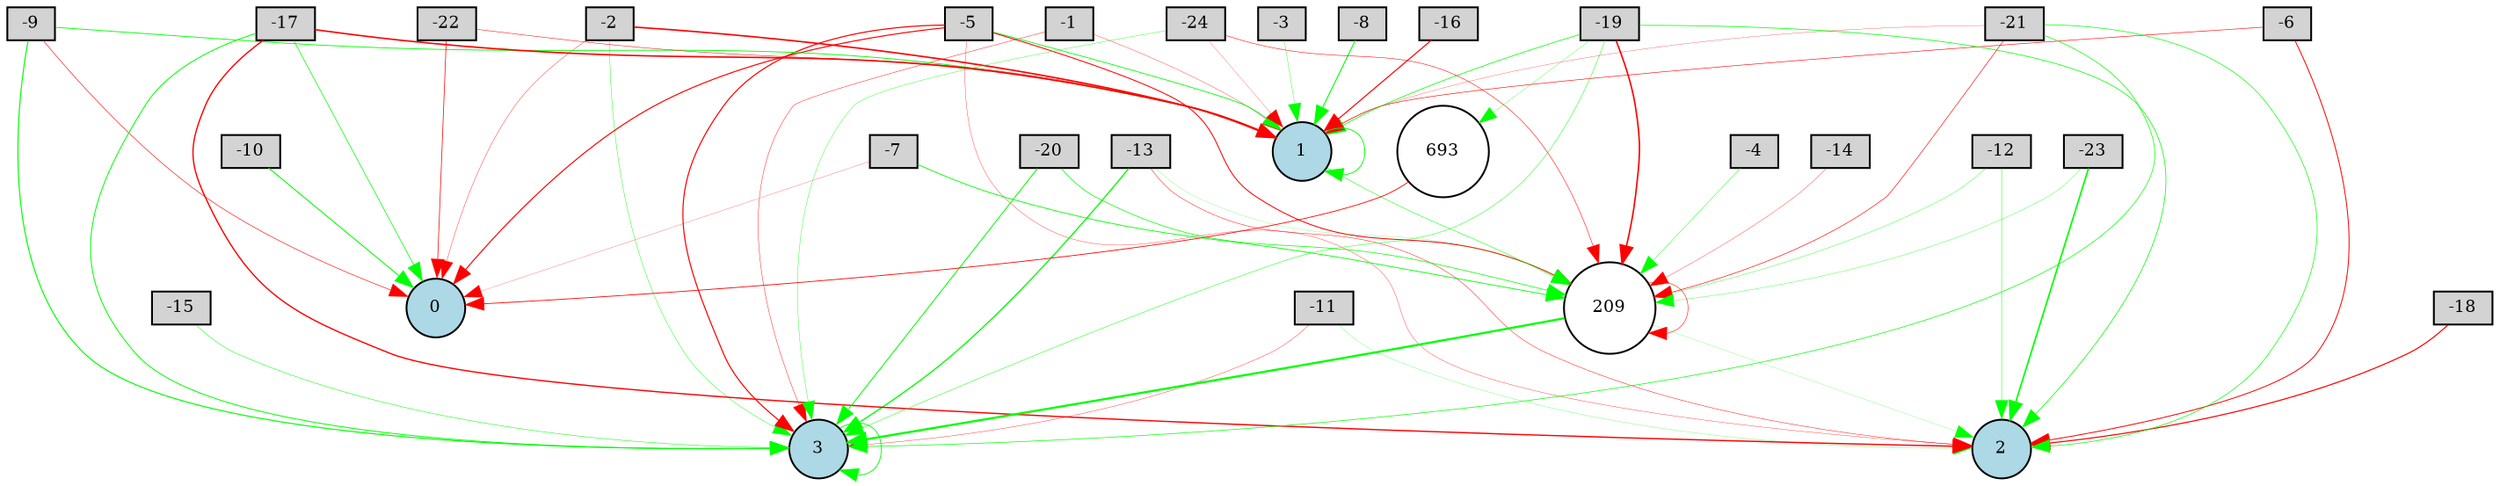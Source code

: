 digraph {
	node [fontsize=9 height=0.2 shape=circle width=0.2]
	-1 [fillcolor=lightgray shape=box style=filled]
	-2 [fillcolor=lightgray shape=box style=filled]
	-3 [fillcolor=lightgray shape=box style=filled]
	-4 [fillcolor=lightgray shape=box style=filled]
	-5 [fillcolor=lightgray shape=box style=filled]
	-6 [fillcolor=lightgray shape=box style=filled]
	-7 [fillcolor=lightgray shape=box style=filled]
	-8 [fillcolor=lightgray shape=box style=filled]
	-9 [fillcolor=lightgray shape=box style=filled]
	-10 [fillcolor=lightgray shape=box style=filled]
	-11 [fillcolor=lightgray shape=box style=filled]
	-12 [fillcolor=lightgray shape=box style=filled]
	-13 [fillcolor=lightgray shape=box style=filled]
	-14 [fillcolor=lightgray shape=box style=filled]
	-15 [fillcolor=lightgray shape=box style=filled]
	-16 [fillcolor=lightgray shape=box style=filled]
	-17 [fillcolor=lightgray shape=box style=filled]
	-18 [fillcolor=lightgray shape=box style=filled]
	-19 [fillcolor=lightgray shape=box style=filled]
	-20 [fillcolor=lightgray shape=box style=filled]
	-21 [fillcolor=lightgray shape=box style=filled]
	-22 [fillcolor=lightgray shape=box style=filled]
	-23 [fillcolor=lightgray shape=box style=filled]
	-24 [fillcolor=lightgray shape=box style=filled]
	0 [fillcolor=lightblue style=filled]
	1 [fillcolor=lightblue style=filled]
	2 [fillcolor=lightblue style=filled]
	3 [fillcolor=lightblue style=filled]
	209 [fillcolor=white style=filled]
	693 [fillcolor=white style=filled]
	-21 -> 209 [color=red penwidth=0.3129921617658711 style=solid]
	-4 -> 209 [color=green penwidth=0.2123943912819282 style=solid]
	-7 -> 209 [color=green penwidth=0.4350104975505915 style=solid]
	-19 -> 3 [color=green penwidth=0.23092099133592223 style=solid]
	-24 -> 1 [color=red penwidth=0.1197874361867398 style=solid]
	-2 -> 1 [color=red penwidth=0.8219561958781068 style=solid]
	-17 -> 0 [color=green penwidth=0.3654893291662362 style=solid]
	-7 -> 0 [color=red penwidth=0.11771308012239469 style=solid]
	-21 -> 1 [color=red penwidth=0.13507152731338043 style=solid]
	-13 -> 3 [color=green penwidth=0.6684949742181572 style=solid]
	-8 -> 1 [color=green penwidth=0.5379479826277322 style=solid]
	-22 -> 0 [color=red penwidth=0.366266318511451 style=solid]
	-17 -> 1 [color=red penwidth=0.802853729858359 style=solid]
	-20 -> 3 [color=green penwidth=0.5047415370805683 style=solid]
	-2 -> 0 [color=red penwidth=0.18369962830449088 style=solid]
	-1 -> 1 [color=red penwidth=0.16521473725813474 style=solid]
	-5 -> 1 [color=green penwidth=0.4213615044607255 style=solid]
	-19 -> 2 [color=green penwidth=0.3742042039842459 style=solid]
	-6 -> 1 [color=red penwidth=0.30198347566163175 style=solid]
	-9 -> 3 [color=green penwidth=0.582888694863786 style=solid]
	-17 -> 3 [color=green penwidth=0.49541504586152896 style=solid]
	-19 -> 693 [color=green penwidth=0.14980167453399817 style=solid]
	-19 -> 209 [color=red penwidth=0.8162191483965727 style=solid]
	-13 -> 2 [color=red penwidth=0.22688230513565663 style=solid]
	-5 -> 209 [color=red penwidth=0.5082016436912783 style=solid]
	-22 -> 1 [color=red penwidth=0.2524020764250208 style=solid]
	-9 -> 1 [color=green penwidth=0.4417582840509995 style=solid]
	-18 -> 2 [color=red penwidth=0.5969851411251665 style=solid]
	-12 -> 209 [color=green penwidth=0.1813299803588967 style=solid]
	-10 -> 0 [color=green penwidth=0.5240148726749914 style=solid]
	1 -> 1 [color=green penwidth=0.4425468391328551 style=solid]
	-5 -> 0 [color=red penwidth=0.5782876854577631 style=solid]
	-19 -> 1 [color=green penwidth=0.37282690712610056 style=solid]
	-24 -> 3 [color=green penwidth=0.18802947723280744 style=solid]
	-17 -> 2 [color=red penwidth=0.7088445106017885 style=solid]
	-23 -> 2 [color=green penwidth=0.8494804639176858 style=solid]
	-12 -> 2 [color=green penwidth=0.2434345135795065 style=solid]
	-21 -> 3 [color=green penwidth=0.3492925114429351 style=solid]
	-11 -> 3 [color=red penwidth=0.1820372239769729 style=solid]
	-16 -> 1 [color=red penwidth=0.5889511237495875 style=solid]
	-3 -> 1 [color=green penwidth=0.18714118350142384 style=solid]
	209 -> 3 [color=green penwidth=1.1492300299963212 style=solid]
	-9 -> 0 [color=red penwidth=0.2962405689891072 style=solid]
	-23 -> 209 [color=green penwidth=0.16696014625123934 style=solid]
	-5 -> 3 [color=red penwidth=0.6035557587970556 style=solid]
	3 -> 3 [color=green penwidth=0.44181183227101106 style=solid]
	693 -> 0 [color=red penwidth=0.42627536154152335 style=solid]
	-1 -> 3 [color=red penwidth=0.2136328101929666 style=solid]
	-21 -> 2 [color=green penwidth=0.3433104198439759 style=solid]
	-13 -> 209 [color=green penwidth=0.10243390089165627 style=solid]
	-11 -> 2 [color=green penwidth=0.124363972700624 style=solid]
	-14 -> 209 [color=red penwidth=0.16493278102707126 style=solid]
	-6 -> 2 [color=red penwidth=0.49183240655252747 style=solid]
	209 -> 2 [color=green penwidth=0.10692882122292967 style=solid]
	-2 -> 3 [color=green penwidth=0.21355775955069847 style=solid]
	-15 -> 3 [color=green penwidth=0.2550463474463557 style=solid]
	1 -> 209 [color=green penwidth=0.25616128215474165 style=solid]
	-24 -> 209 [color=red penwidth=0.2659426396828467 style=solid]
	-20 -> 209 [color=green penwidth=0.35983959812357735 style=solid]
	-5 -> 2 [color=red penwidth=0.16696733543799458 style=solid]
	209 -> 209 [color=red penwidth=0.26912789987789454 style=solid]
}

